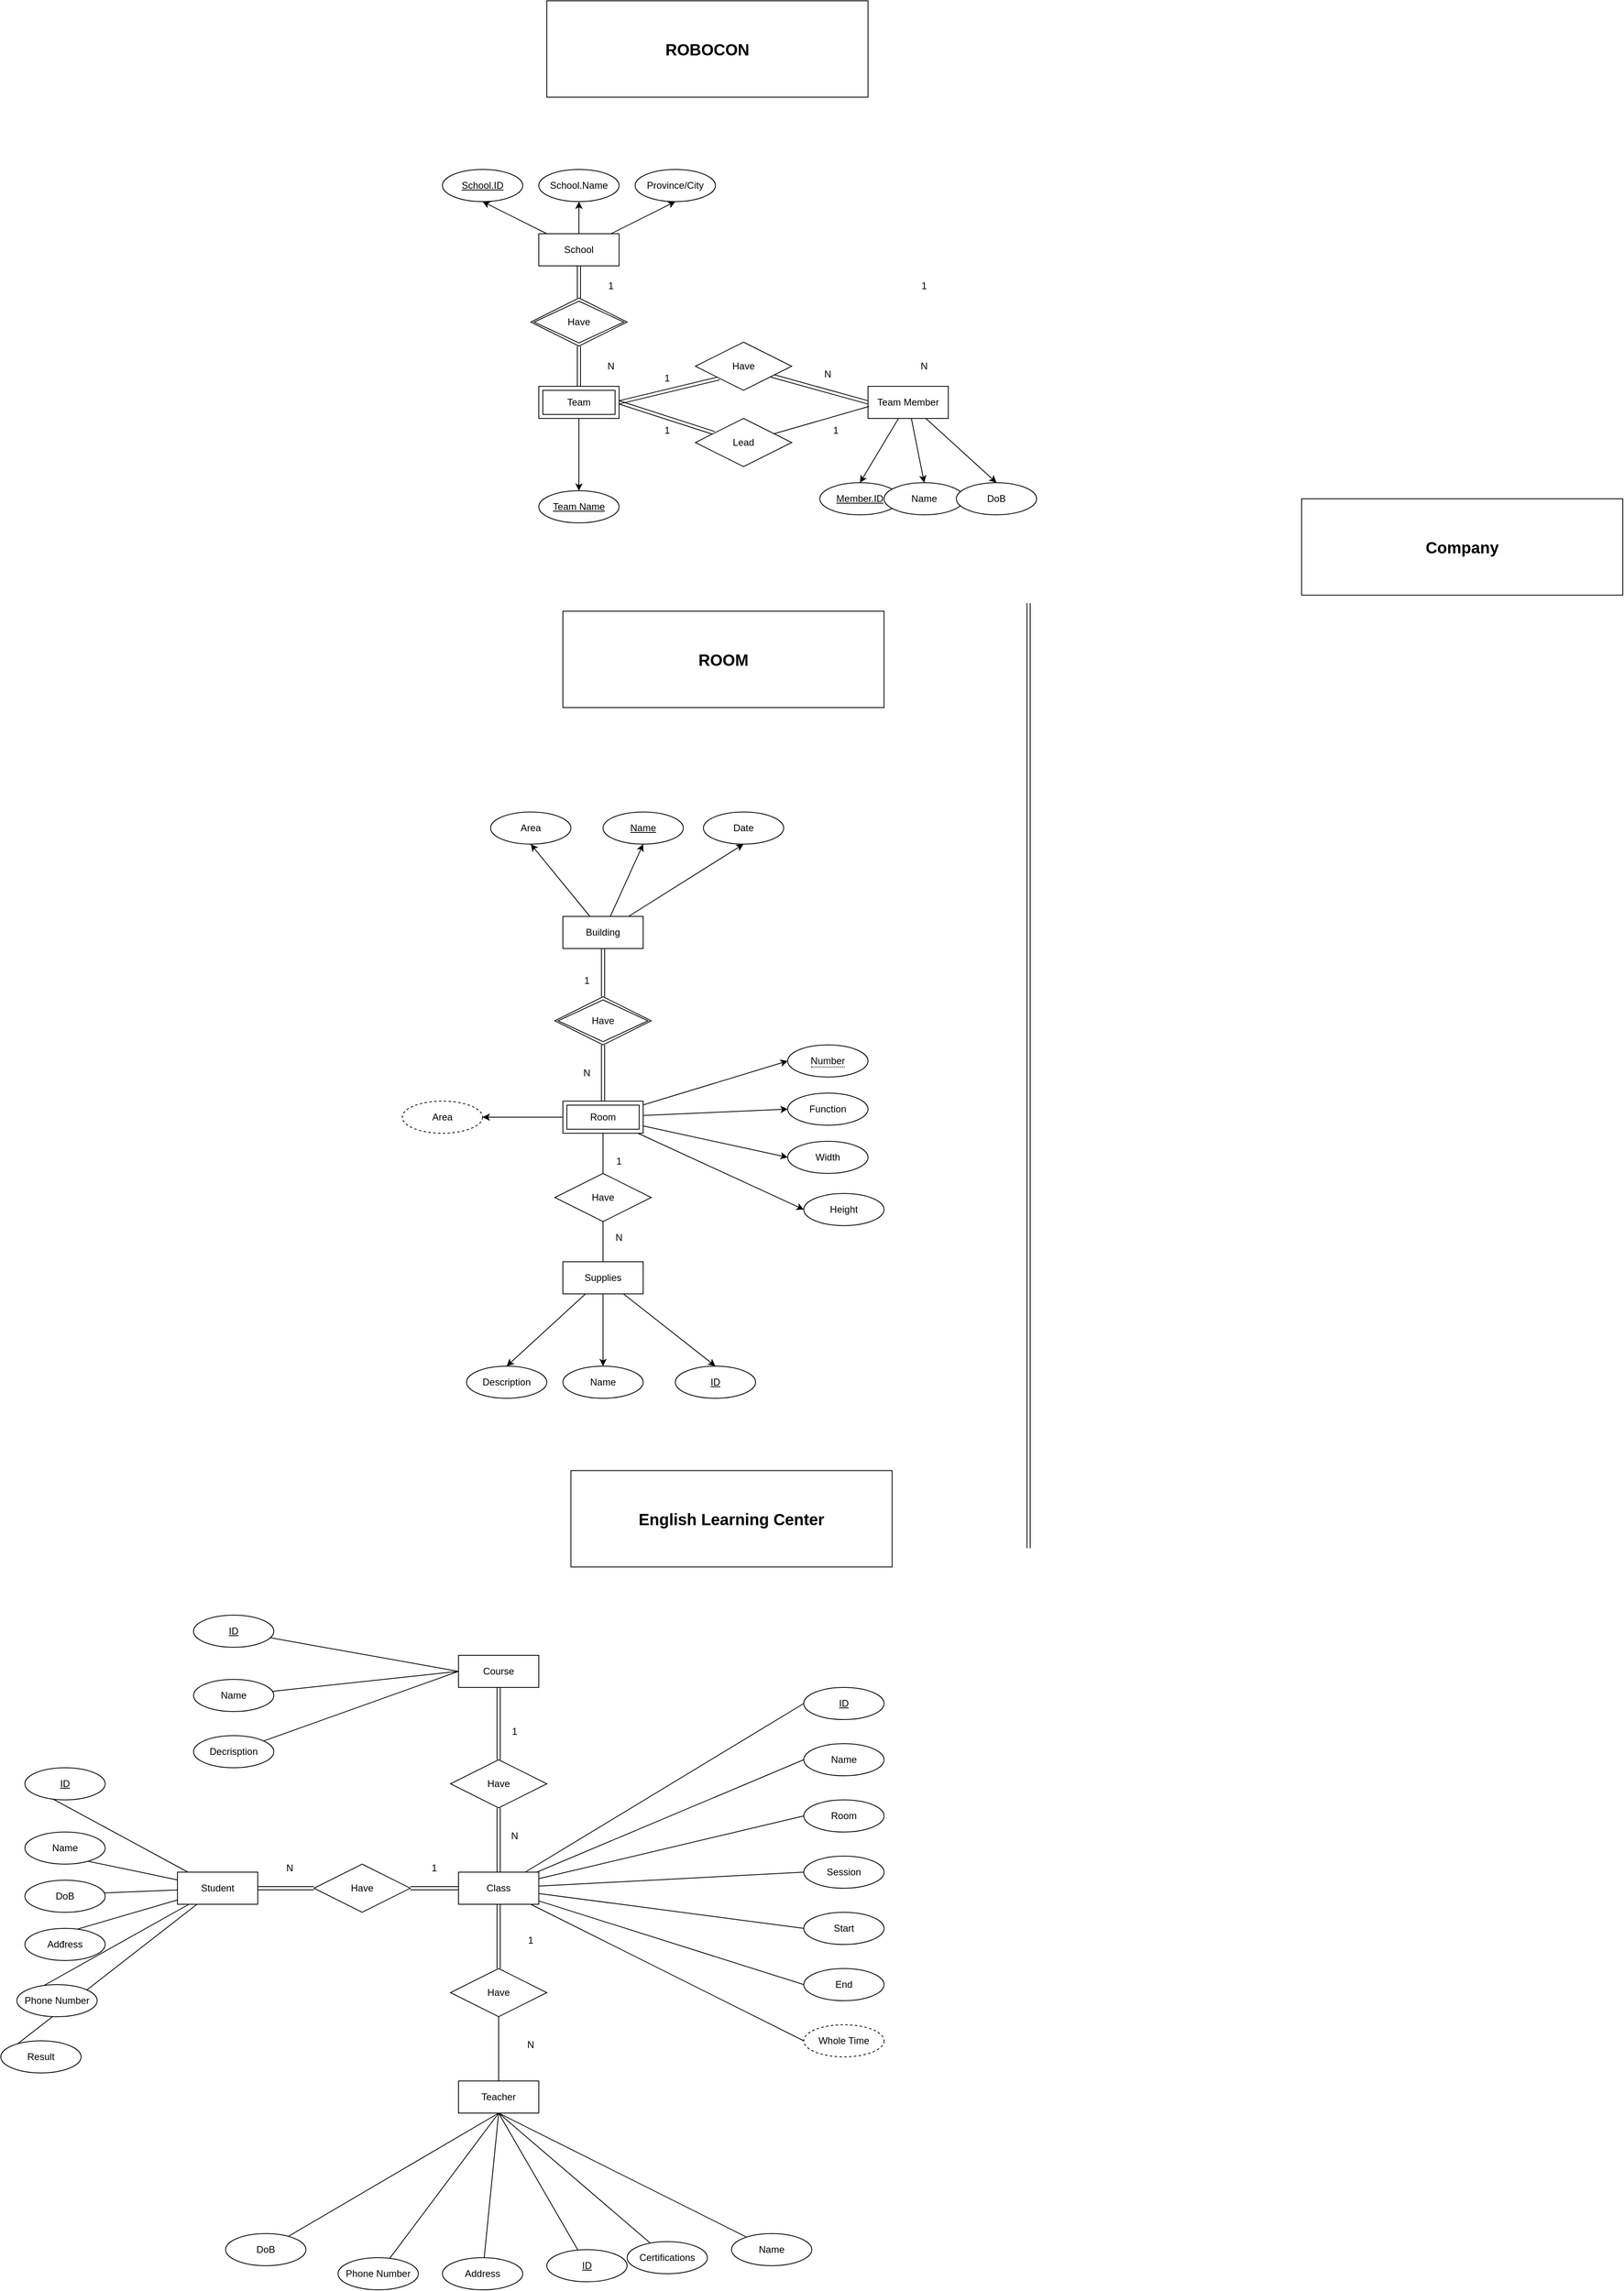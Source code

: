 <mxfile version="20.3.7" type="github">
  <diagram id="R2lEEEUBdFMjLlhIrx00" name="Page-1">
    <mxGraphModel dx="1727" dy="995" grid="1" gridSize="10" guides="1" tooltips="1" connect="1" arrows="1" fold="1" page="1" pageScale="1" pageWidth="850" pageHeight="1100" math="0" shadow="0" extFonts="Permanent Marker^https://fonts.googleapis.com/css?family=Permanent+Marker">
      <root>
        <mxCell id="0" />
        <mxCell id="1" parent="0" />
        <mxCell id="Wuv9j8n0uz5xH8MKSZqj-2" value="&lt;font style=&quot;font-size: 20px;&quot;&gt;&lt;b&gt;ROBOCON&lt;/b&gt;&lt;/font&gt;" style="rounded=0;whiteSpace=wrap;html=1;" parent="1" vertex="1">
          <mxGeometry x="240" y="40" width="400" height="120" as="geometry" />
        </mxCell>
        <mxCell id="Wuv9j8n0uz5xH8MKSZqj-11" style="rounded=0;orthogonalLoop=1;jettySize=auto;html=1;entryX=0.5;entryY=1;entryDx=0;entryDy=0;" parent="1" source="Wuv9j8n0uz5xH8MKSZqj-3" target="Wuv9j8n0uz5xH8MKSZqj-8" edge="1">
          <mxGeometry relative="1" as="geometry" />
        </mxCell>
        <mxCell id="Wuv9j8n0uz5xH8MKSZqj-12" style="rounded=0;orthogonalLoop=1;jettySize=auto;html=1;entryX=0.5;entryY=1;entryDx=0;entryDy=0;" parent="1" source="Wuv9j8n0uz5xH8MKSZqj-3" target="Wuv9j8n0uz5xH8MKSZqj-9" edge="1">
          <mxGeometry relative="1" as="geometry" />
        </mxCell>
        <mxCell id="Wuv9j8n0uz5xH8MKSZqj-13" style="rounded=0;orthogonalLoop=1;jettySize=auto;html=1;entryX=0.5;entryY=1;entryDx=0;entryDy=0;" parent="1" source="Wuv9j8n0uz5xH8MKSZqj-3" target="Wuv9j8n0uz5xH8MKSZqj-10" edge="1">
          <mxGeometry relative="1" as="geometry" />
        </mxCell>
        <mxCell id="Wuv9j8n0uz5xH8MKSZqj-3" value="School" style="whiteSpace=wrap;html=1;align=center;" parent="1" vertex="1">
          <mxGeometry x="230" y="330" width="100" height="40" as="geometry" />
        </mxCell>
        <mxCell id="Wuv9j8n0uz5xH8MKSZqj-20" style="rounded=0;orthogonalLoop=1;jettySize=auto;html=1;entryX=0.5;entryY=0;entryDx=0;entryDy=0;" parent="1" target="Wuv9j8n0uz5xH8MKSZqj-15" edge="1">
          <mxGeometry relative="1" as="geometry">
            <mxPoint x="280" y="560" as="sourcePoint" />
          </mxGeometry>
        </mxCell>
        <mxCell id="Wuv9j8n0uz5xH8MKSZqj-21" style="rounded=0;orthogonalLoop=1;jettySize=auto;html=1;entryX=0.5;entryY=0;entryDx=0;entryDy=0;" parent="1" source="Wuv9j8n0uz5xH8MKSZqj-5" target="Wuv9j8n0uz5xH8MKSZqj-16" edge="1">
          <mxGeometry relative="1" as="geometry" />
        </mxCell>
        <mxCell id="Wuv9j8n0uz5xH8MKSZqj-22" style="rounded=0;orthogonalLoop=1;jettySize=auto;html=1;entryX=0.5;entryY=0;entryDx=0;entryDy=0;" parent="1" source="Wuv9j8n0uz5xH8MKSZqj-5" target="Wuv9j8n0uz5xH8MKSZqj-17" edge="1">
          <mxGeometry relative="1" as="geometry" />
        </mxCell>
        <mxCell id="Wuv9j8n0uz5xH8MKSZqj-23" style="rounded=0;orthogonalLoop=1;jettySize=auto;html=1;entryX=0.5;entryY=0;entryDx=0;entryDy=0;" parent="1" source="Wuv9j8n0uz5xH8MKSZqj-5" target="Wuv9j8n0uz5xH8MKSZqj-18" edge="1">
          <mxGeometry relative="1" as="geometry" />
        </mxCell>
        <mxCell id="Wuv9j8n0uz5xH8MKSZqj-5" value="Team Member" style="whiteSpace=wrap;html=1;align=center;" parent="1" vertex="1">
          <mxGeometry x="640" y="520" width="100" height="40" as="geometry" />
        </mxCell>
        <mxCell id="Wuv9j8n0uz5xH8MKSZqj-8" value="&lt;u&gt;School.ID&lt;/u&gt;" style="ellipse;whiteSpace=wrap;html=1;align=center;" parent="1" vertex="1">
          <mxGeometry x="110" y="250" width="100" height="40" as="geometry" />
        </mxCell>
        <mxCell id="Wuv9j8n0uz5xH8MKSZqj-9" value="School.Name" style="ellipse;whiteSpace=wrap;html=1;align=center;" parent="1" vertex="1">
          <mxGeometry x="230" y="250" width="100" height="40" as="geometry" />
        </mxCell>
        <mxCell id="Wuv9j8n0uz5xH8MKSZqj-10" value="Province/City" style="ellipse;whiteSpace=wrap;html=1;align=center;" parent="1" vertex="1">
          <mxGeometry x="350" y="250" width="100" height="40" as="geometry" />
        </mxCell>
        <mxCell id="Wuv9j8n0uz5xH8MKSZqj-15" value="Team Name" style="ellipse;whiteSpace=wrap;html=1;align=center;fontStyle=4;" parent="1" vertex="1">
          <mxGeometry x="230" y="650" width="100" height="40" as="geometry" />
        </mxCell>
        <mxCell id="Wuv9j8n0uz5xH8MKSZqj-16" value="Member.ID" style="ellipse;whiteSpace=wrap;html=1;align=center;fontStyle=4;" parent="1" vertex="1">
          <mxGeometry x="580" y="640" width="100" height="40" as="geometry" />
        </mxCell>
        <mxCell id="Wuv9j8n0uz5xH8MKSZqj-17" value="Name" style="ellipse;whiteSpace=wrap;html=1;align=center;" parent="1" vertex="1">
          <mxGeometry x="660" y="640" width="100" height="40" as="geometry" />
        </mxCell>
        <mxCell id="Wuv9j8n0uz5xH8MKSZqj-18" value="DoB" style="ellipse;whiteSpace=wrap;html=1;align=center;" parent="1" vertex="1">
          <mxGeometry x="750" y="640" width="100" height="40" as="geometry" />
        </mxCell>
        <mxCell id="Wuv9j8n0uz5xH8MKSZqj-26" style="rounded=0;orthogonalLoop=1;jettySize=auto;html=1;entryX=0.5;entryY=1;entryDx=0;entryDy=0;shape=link;" parent="1" target="Wuv9j8n0uz5xH8MKSZqj-3" edge="1">
          <mxGeometry relative="1" as="geometry">
            <mxPoint x="280" y="410" as="sourcePoint" />
          </mxGeometry>
        </mxCell>
        <mxCell id="Wuv9j8n0uz5xH8MKSZqj-27" style="rounded=0;orthogonalLoop=1;jettySize=auto;html=1;entryX=0.5;entryY=0;entryDx=0;entryDy=0;shape=link;" parent="1" edge="1">
          <mxGeometry relative="1" as="geometry">
            <mxPoint x="280" y="470" as="sourcePoint" />
            <mxPoint x="280" y="520" as="targetPoint" />
          </mxGeometry>
        </mxCell>
        <mxCell id="Wuv9j8n0uz5xH8MKSZqj-30" value="1" style="text;html=1;strokeColor=none;fillColor=none;align=center;verticalAlign=middle;whiteSpace=wrap;rounded=0;" parent="1" vertex="1">
          <mxGeometry x="290" y="380" width="60" height="30" as="geometry" />
        </mxCell>
        <mxCell id="Wuv9j8n0uz5xH8MKSZqj-31" value="N" style="text;html=1;strokeColor=none;fillColor=none;align=center;verticalAlign=middle;whiteSpace=wrap;rounded=0;" parent="1" vertex="1">
          <mxGeometry x="290" y="480" width="60" height="30" as="geometry" />
        </mxCell>
        <mxCell id="Wuv9j8n0uz5xH8MKSZqj-33" style="rounded=0;orthogonalLoop=1;jettySize=auto;html=1;entryX=1;entryY=0.5;entryDx=0;entryDy=0;shape=link;exitX=0;exitY=1;exitDx=0;exitDy=0;" parent="1" source="Wuv9j8n0uz5xH8MKSZqj-32" edge="1">
          <mxGeometry relative="1" as="geometry">
            <mxPoint x="330" y="540" as="targetPoint" />
          </mxGeometry>
        </mxCell>
        <mxCell id="Wuv9j8n0uz5xH8MKSZqj-34" style="rounded=0;orthogonalLoop=1;jettySize=auto;html=1;entryX=0;entryY=0.5;entryDx=0;entryDy=0;endArrow=none;endFill=0;shape=link;exitX=0.778;exitY=0.689;exitDx=0;exitDy=0;exitPerimeter=0;" parent="1" source="Wuv9j8n0uz5xH8MKSZqj-32" target="Wuv9j8n0uz5xH8MKSZqj-5" edge="1">
          <mxGeometry relative="1" as="geometry" />
        </mxCell>
        <mxCell id="Wuv9j8n0uz5xH8MKSZqj-32" value="Have" style="shape=rhombus;perimeter=rhombusPerimeter;whiteSpace=wrap;html=1;align=center;" parent="1" vertex="1">
          <mxGeometry x="425" y="465" width="120" height="60" as="geometry" />
        </mxCell>
        <mxCell id="Wuv9j8n0uz5xH8MKSZqj-35" value="1" style="text;html=1;strokeColor=none;fillColor=none;align=center;verticalAlign=middle;whiteSpace=wrap;rounded=0;" parent="1" vertex="1">
          <mxGeometry x="360" y="495" width="60" height="30" as="geometry" />
        </mxCell>
        <mxCell id="Wuv9j8n0uz5xH8MKSZqj-36" value="N" style="text;html=1;strokeColor=none;fillColor=none;align=center;verticalAlign=middle;whiteSpace=wrap;rounded=0;" parent="1" vertex="1">
          <mxGeometry x="560" y="490" width="60" height="30" as="geometry" />
        </mxCell>
        <mxCell id="Wuv9j8n0uz5xH8MKSZqj-40" style="rounded=0;orthogonalLoop=1;jettySize=auto;html=1;endArrow=none;endFill=0;shape=link;entryX=1;entryY=0.5;entryDx=0;entryDy=0;" parent="1" source="Wuv9j8n0uz5xH8MKSZqj-37" target="Wuv9j8n0uz5xH8MKSZqj-52" edge="1">
          <mxGeometry relative="1" as="geometry">
            <mxPoint x="400" y="550" as="targetPoint" />
          </mxGeometry>
        </mxCell>
        <mxCell id="Wuv9j8n0uz5xH8MKSZqj-41" style="rounded=0;orthogonalLoop=1;jettySize=auto;html=1;entryX=0.013;entryY=0.625;entryDx=0;entryDy=0;endArrow=none;endFill=0;entryPerimeter=0;" parent="1" source="Wuv9j8n0uz5xH8MKSZqj-37" target="Wuv9j8n0uz5xH8MKSZqj-5" edge="1">
          <mxGeometry relative="1" as="geometry" />
        </mxCell>
        <mxCell id="Wuv9j8n0uz5xH8MKSZqj-37" value="Lead" style="shape=rhombus;perimeter=rhombusPerimeter;whiteSpace=wrap;html=1;align=center;" parent="1" vertex="1">
          <mxGeometry x="425" y="560" width="120" height="60" as="geometry" />
        </mxCell>
        <mxCell id="Wuv9j8n0uz5xH8MKSZqj-44" value="1" style="text;html=1;strokeColor=none;fillColor=none;align=center;verticalAlign=middle;whiteSpace=wrap;rounded=0;" parent="1" vertex="1">
          <mxGeometry x="680" y="380" width="60" height="30" as="geometry" />
        </mxCell>
        <mxCell id="Wuv9j8n0uz5xH8MKSZqj-45" value="N" style="text;html=1;strokeColor=none;fillColor=none;align=center;verticalAlign=middle;whiteSpace=wrap;rounded=0;" parent="1" vertex="1">
          <mxGeometry x="680" y="480" width="60" height="30" as="geometry" />
        </mxCell>
        <mxCell id="Wuv9j8n0uz5xH8MKSZqj-46" value="&lt;font style=&quot;font-size: 20px;&quot;&gt;&lt;b&gt;ROOM&lt;/b&gt;&lt;/font&gt;" style="rounded=0;whiteSpace=wrap;html=1;" parent="1" vertex="1">
          <mxGeometry x="260" y="800" width="400" height="120" as="geometry" />
        </mxCell>
        <mxCell id="Wuv9j8n0uz5xH8MKSZqj-74" style="rounded=0;orthogonalLoop=1;jettySize=auto;html=1;entryX=0.5;entryY=0;entryDx=0;entryDy=0;" parent="1" source="Wuv9j8n0uz5xH8MKSZqj-51" target="Wuv9j8n0uz5xH8MKSZqj-71" edge="1">
          <mxGeometry relative="1" as="geometry" />
        </mxCell>
        <mxCell id="Wuv9j8n0uz5xH8MKSZqj-75" style="rounded=0;orthogonalLoop=1;jettySize=auto;html=1;entryX=0.5;entryY=0;entryDx=0;entryDy=0;" parent="1" source="Wuv9j8n0uz5xH8MKSZqj-51" target="Wuv9j8n0uz5xH8MKSZqj-72" edge="1">
          <mxGeometry relative="1" as="geometry" />
        </mxCell>
        <mxCell id="Wuv9j8n0uz5xH8MKSZqj-76" style="rounded=0;orthogonalLoop=1;jettySize=auto;html=1;entryX=0.5;entryY=0;entryDx=0;entryDy=0;" parent="1" source="Wuv9j8n0uz5xH8MKSZqj-51" target="Wuv9j8n0uz5xH8MKSZqj-73" edge="1">
          <mxGeometry relative="1" as="geometry" />
        </mxCell>
        <mxCell id="Wuv9j8n0uz5xH8MKSZqj-51" value="Supplies" style="whiteSpace=wrap;html=1;align=center;" parent="1" vertex="1">
          <mxGeometry x="260" y="1610" width="100" height="40" as="geometry" />
        </mxCell>
        <mxCell id="Wuv9j8n0uz5xH8MKSZqj-52" value="Team" style="shape=ext;margin=3;double=1;whiteSpace=wrap;html=1;align=center;" parent="1" vertex="1">
          <mxGeometry x="230" y="520" width="100" height="40" as="geometry" />
        </mxCell>
        <mxCell id="Wuv9j8n0uz5xH8MKSZqj-53" value="1" style="text;html=1;strokeColor=none;fillColor=none;align=center;verticalAlign=middle;whiteSpace=wrap;rounded=0;" parent="1" vertex="1">
          <mxGeometry x="360" y="560" width="60" height="30" as="geometry" />
        </mxCell>
        <mxCell id="Wuv9j8n0uz5xH8MKSZqj-54" value="1" style="text;html=1;strokeColor=none;fillColor=none;align=center;verticalAlign=middle;whiteSpace=wrap;rounded=0;" parent="1" vertex="1">
          <mxGeometry x="570" y="560" width="60" height="30" as="geometry" />
        </mxCell>
        <mxCell id="Wuv9j8n0uz5xH8MKSZqj-55" value="Have" style="shape=rhombus;double=1;perimeter=rhombusPerimeter;whiteSpace=wrap;html=1;align=center;" parent="1" vertex="1">
          <mxGeometry x="220" y="410" width="120" height="60" as="geometry" />
        </mxCell>
        <mxCell id="Wuv9j8n0uz5xH8MKSZqj-60" style="rounded=0;orthogonalLoop=1;jettySize=auto;html=1;entryX=0.5;entryY=1;entryDx=0;entryDy=0;" parent="1" source="Wuv9j8n0uz5xH8MKSZqj-57" target="Wuv9j8n0uz5xH8MKSZqj-62" edge="1">
          <mxGeometry relative="1" as="geometry">
            <mxPoint x="440" y="1260" as="targetPoint" />
          </mxGeometry>
        </mxCell>
        <mxCell id="Wuv9j8n0uz5xH8MKSZqj-80" style="rounded=0;orthogonalLoop=1;jettySize=auto;html=1;entryX=0.5;entryY=1;entryDx=0;entryDy=0;" parent="1" source="Wuv9j8n0uz5xH8MKSZqj-57" target="Wuv9j8n0uz5xH8MKSZqj-79" edge="1">
          <mxGeometry relative="1" as="geometry" />
        </mxCell>
        <mxCell id="Wuv9j8n0uz5xH8MKSZqj-81" style="rounded=0;orthogonalLoop=1;jettySize=auto;html=1;entryX=0.5;entryY=1;entryDx=0;entryDy=0;" parent="1" source="Wuv9j8n0uz5xH8MKSZqj-57" target="Wuv9j8n0uz5xH8MKSZqj-78" edge="1">
          <mxGeometry relative="1" as="geometry" />
        </mxCell>
        <mxCell id="Wuv9j8n0uz5xH8MKSZqj-84" style="rounded=0;orthogonalLoop=1;jettySize=auto;html=1;shape=link;" parent="1" source="Wuv9j8n0uz5xH8MKSZqj-57" target="Wuv9j8n0uz5xH8MKSZqj-83" edge="1">
          <mxGeometry relative="1" as="geometry" />
        </mxCell>
        <mxCell id="Wuv9j8n0uz5xH8MKSZqj-57" value="Building" style="whiteSpace=wrap;html=1;align=center;" parent="1" vertex="1">
          <mxGeometry x="260" y="1180" width="100" height="40" as="geometry" />
        </mxCell>
        <mxCell id="Wuv9j8n0uz5xH8MKSZqj-67" style="rounded=0;orthogonalLoop=1;jettySize=auto;html=1;entryX=0;entryY=0.5;entryDx=0;entryDy=0;" parent="1" source="Wuv9j8n0uz5xH8MKSZqj-59" target="Wuv9j8n0uz5xH8MKSZqj-88" edge="1">
          <mxGeometry relative="1" as="geometry">
            <mxPoint x="530" y="1330" as="targetPoint" />
          </mxGeometry>
        </mxCell>
        <mxCell id="Wuv9j8n0uz5xH8MKSZqj-68" style="rounded=0;orthogonalLoop=1;jettySize=auto;html=1;entryX=0;entryY=0.5;entryDx=0;entryDy=0;" parent="1" source="Wuv9j8n0uz5xH8MKSZqj-59" target="Wuv9j8n0uz5xH8MKSZqj-64" edge="1">
          <mxGeometry relative="1" as="geometry" />
        </mxCell>
        <mxCell id="Wuv9j8n0uz5xH8MKSZqj-69" style="rounded=0;orthogonalLoop=1;jettySize=auto;html=1;entryX=0;entryY=0.5;entryDx=0;entryDy=0;" parent="1" source="Wuv9j8n0uz5xH8MKSZqj-59" target="Wuv9j8n0uz5xH8MKSZqj-65" edge="1">
          <mxGeometry relative="1" as="geometry" />
        </mxCell>
        <mxCell id="Wuv9j8n0uz5xH8MKSZqj-70" style="rounded=0;orthogonalLoop=1;jettySize=auto;html=1;entryX=0;entryY=0.5;entryDx=0;entryDy=0;" parent="1" source="Wuv9j8n0uz5xH8MKSZqj-59" target="Wuv9j8n0uz5xH8MKSZqj-66" edge="1">
          <mxGeometry relative="1" as="geometry" />
        </mxCell>
        <mxCell id="Wuv9j8n0uz5xH8MKSZqj-85" style="rounded=0;orthogonalLoop=1;jettySize=auto;html=1;entryX=0.5;entryY=1;entryDx=0;entryDy=0;shape=link;" parent="1" source="Wuv9j8n0uz5xH8MKSZqj-59" target="Wuv9j8n0uz5xH8MKSZqj-83" edge="1">
          <mxGeometry relative="1" as="geometry" />
        </mxCell>
        <mxCell id="Wuv9j8n0uz5xH8MKSZqj-90" style="rounded=0;orthogonalLoop=1;jettySize=auto;html=1;entryX=0.5;entryY=0;entryDx=0;entryDy=0;endArrow=none;endFill=0;" parent="1" source="Wuv9j8n0uz5xH8MKSZqj-59" target="Wuv9j8n0uz5xH8MKSZqj-89" edge="1">
          <mxGeometry relative="1" as="geometry" />
        </mxCell>
        <mxCell id="Wuv9j8n0uz5xH8MKSZqj-94" style="edgeStyle=orthogonalEdgeStyle;rounded=0;orthogonalLoop=1;jettySize=auto;html=1;" parent="1" source="Wuv9j8n0uz5xH8MKSZqj-59" edge="1">
          <mxGeometry relative="1" as="geometry">
            <mxPoint x="160" y="1430" as="targetPoint" />
          </mxGeometry>
        </mxCell>
        <mxCell id="Wuv9j8n0uz5xH8MKSZqj-59" value="Room" style="shape=ext;margin=3;double=1;whiteSpace=wrap;html=1;align=center;" parent="1" vertex="1">
          <mxGeometry x="260" y="1410" width="100" height="40" as="geometry" />
        </mxCell>
        <mxCell id="Wuv9j8n0uz5xH8MKSZqj-62" value="Name" style="ellipse;whiteSpace=wrap;html=1;align=center;fontStyle=4;" parent="1" vertex="1">
          <mxGeometry x="310" y="1050" width="100" height="40" as="geometry" />
        </mxCell>
        <mxCell id="Wuv9j8n0uz5xH8MKSZqj-64" value="Function" style="ellipse;whiteSpace=wrap;html=1;align=center;" parent="1" vertex="1">
          <mxGeometry x="540" y="1400" width="100" height="40" as="geometry" />
        </mxCell>
        <mxCell id="Wuv9j8n0uz5xH8MKSZqj-65" value="Width" style="ellipse;whiteSpace=wrap;html=1;align=center;" parent="1" vertex="1">
          <mxGeometry x="540" y="1460" width="100" height="40" as="geometry" />
        </mxCell>
        <mxCell id="Wuv9j8n0uz5xH8MKSZqj-66" value="Height" style="ellipse;whiteSpace=wrap;html=1;align=center;" parent="1" vertex="1">
          <mxGeometry x="560" y="1525" width="100" height="40" as="geometry" />
        </mxCell>
        <mxCell id="Wuv9j8n0uz5xH8MKSZqj-71" value="&lt;u&gt;ID&lt;/u&gt;" style="ellipse;whiteSpace=wrap;html=1;align=center;" parent="1" vertex="1">
          <mxGeometry x="400" y="1740" width="100" height="40" as="geometry" />
        </mxCell>
        <mxCell id="Wuv9j8n0uz5xH8MKSZqj-72" value="Name" style="ellipse;whiteSpace=wrap;html=1;align=center;" parent="1" vertex="1">
          <mxGeometry x="260" y="1740" width="100" height="40" as="geometry" />
        </mxCell>
        <mxCell id="Wuv9j8n0uz5xH8MKSZqj-73" value="Description" style="ellipse;whiteSpace=wrap;html=1;align=center;" parent="1" vertex="1">
          <mxGeometry x="140" y="1740" width="100" height="40" as="geometry" />
        </mxCell>
        <mxCell id="Wuv9j8n0uz5xH8MKSZqj-78" value="Date" style="ellipse;whiteSpace=wrap;html=1;align=center;" parent="1" vertex="1">
          <mxGeometry x="435" y="1050" width="100" height="40" as="geometry" />
        </mxCell>
        <mxCell id="Wuv9j8n0uz5xH8MKSZqj-79" value="Area" style="ellipse;whiteSpace=wrap;html=1;align=center;" parent="1" vertex="1">
          <mxGeometry x="170" y="1050" width="100" height="40" as="geometry" />
        </mxCell>
        <mxCell id="Wuv9j8n0uz5xH8MKSZqj-83" value="Have" style="shape=rhombus;double=1;perimeter=rhombusPerimeter;whiteSpace=wrap;html=1;align=center;" parent="1" vertex="1">
          <mxGeometry x="250" y="1280" width="120" height="60" as="geometry" />
        </mxCell>
        <mxCell id="Wuv9j8n0uz5xH8MKSZqj-86" value="1" style="text;html=1;strokeColor=none;fillColor=none;align=center;verticalAlign=middle;whiteSpace=wrap;rounded=0;" parent="1" vertex="1">
          <mxGeometry x="260" y="1245" width="60" height="30" as="geometry" />
        </mxCell>
        <mxCell id="Wuv9j8n0uz5xH8MKSZqj-87" value="N" style="text;html=1;strokeColor=none;fillColor=none;align=center;verticalAlign=middle;whiteSpace=wrap;rounded=0;" parent="1" vertex="1">
          <mxGeometry x="260" y="1360" width="60" height="30" as="geometry" />
        </mxCell>
        <mxCell id="Wuv9j8n0uz5xH8MKSZqj-88" value="&lt;span style=&quot;border-bottom: 1px dotted&quot;&gt;Number&lt;/span&gt;" style="ellipse;whiteSpace=wrap;html=1;align=center;" parent="1" vertex="1">
          <mxGeometry x="540" y="1340" width="100" height="40" as="geometry" />
        </mxCell>
        <mxCell id="Wuv9j8n0uz5xH8MKSZqj-91" style="rounded=0;orthogonalLoop=1;jettySize=auto;html=1;entryX=0.5;entryY=0;entryDx=0;entryDy=0;endArrow=none;endFill=0;" parent="1" source="Wuv9j8n0uz5xH8MKSZqj-89" target="Wuv9j8n0uz5xH8MKSZqj-51" edge="1">
          <mxGeometry relative="1" as="geometry" />
        </mxCell>
        <mxCell id="Wuv9j8n0uz5xH8MKSZqj-89" value="Have" style="shape=rhombus;perimeter=rhombusPerimeter;whiteSpace=wrap;html=1;align=center;" parent="1" vertex="1">
          <mxGeometry x="250" y="1500" width="120" height="60" as="geometry" />
        </mxCell>
        <mxCell id="Wuv9j8n0uz5xH8MKSZqj-92" value="1" style="text;html=1;strokeColor=none;fillColor=none;align=center;verticalAlign=middle;whiteSpace=wrap;rounded=0;" parent="1" vertex="1">
          <mxGeometry x="300" y="1470" width="60" height="30" as="geometry" />
        </mxCell>
        <mxCell id="Wuv9j8n0uz5xH8MKSZqj-93" value="N" style="text;html=1;strokeColor=none;fillColor=none;align=center;verticalAlign=middle;whiteSpace=wrap;rounded=0;" parent="1" vertex="1">
          <mxGeometry x="300" y="1565" width="60" height="30" as="geometry" />
        </mxCell>
        <mxCell id="Wuv9j8n0uz5xH8MKSZqj-95" value="Area" style="ellipse;whiteSpace=wrap;html=1;align=center;dashed=1;" parent="1" vertex="1">
          <mxGeometry x="60" y="1410" width="100" height="40" as="geometry" />
        </mxCell>
        <mxCell id="Wuv9j8n0uz5xH8MKSZqj-96" value="&lt;font style=&quot;font-size: 20px;&quot;&gt;&lt;b&gt;English Learning Center&lt;/b&gt;&lt;/font&gt;" style="rounded=0;whiteSpace=wrap;html=1;" parent="1" vertex="1">
          <mxGeometry x="270" y="1870" width="400" height="120" as="geometry" />
        </mxCell>
        <mxCell id="Wuv9j8n0uz5xH8MKSZqj-106" style="rounded=0;orthogonalLoop=1;jettySize=auto;html=1;entryX=0;entryY=0.5;entryDx=0;entryDy=0;endArrow=none;endFill=0;" parent="1" source="Wuv9j8n0uz5xH8MKSZqj-99" target="Wuv9j8n0uz5xH8MKSZqj-101" edge="1">
          <mxGeometry relative="1" as="geometry" />
        </mxCell>
        <mxCell id="Wuv9j8n0uz5xH8MKSZqj-99" value="Name" style="ellipse;whiteSpace=wrap;html=1;align=center;" parent="1" vertex="1">
          <mxGeometry x="-200" y="2130" width="100" height="40" as="geometry" />
        </mxCell>
        <mxCell id="Wuv9j8n0uz5xH8MKSZqj-107" style="rounded=0;orthogonalLoop=1;jettySize=auto;html=1;entryX=0;entryY=0.5;entryDx=0;entryDy=0;endArrow=none;endFill=0;" parent="1" source="Wuv9j8n0uz5xH8MKSZqj-100" target="Wuv9j8n0uz5xH8MKSZqj-101" edge="1">
          <mxGeometry relative="1" as="geometry" />
        </mxCell>
        <mxCell id="Wuv9j8n0uz5xH8MKSZqj-100" value="Decrisption" style="ellipse;whiteSpace=wrap;html=1;align=center;" parent="1" vertex="1">
          <mxGeometry x="-200" y="2200" width="100" height="40" as="geometry" />
        </mxCell>
        <mxCell id="Wuv9j8n0uz5xH8MKSZqj-101" value="Course" style="whiteSpace=wrap;html=1;align=center;" parent="1" vertex="1">
          <mxGeometry x="130" y="2100" width="100" height="40" as="geometry" />
        </mxCell>
        <mxCell id="Wuv9j8n0uz5xH8MKSZqj-105" style="rounded=0;orthogonalLoop=1;jettySize=auto;html=1;entryX=0;entryY=0.5;entryDx=0;entryDy=0;endArrow=none;endFill=0;" parent="1" source="Wuv9j8n0uz5xH8MKSZqj-103" target="Wuv9j8n0uz5xH8MKSZqj-101" edge="1">
          <mxGeometry relative="1" as="geometry" />
        </mxCell>
        <mxCell id="Wuv9j8n0uz5xH8MKSZqj-103" value="ID" style="ellipse;whiteSpace=wrap;html=1;align=center;fontStyle=4;" parent="1" vertex="1">
          <mxGeometry x="-200" y="2050" width="100" height="40" as="geometry" />
        </mxCell>
        <mxCell id="Wuv9j8n0uz5xH8MKSZqj-112" value="Name" style="ellipse;whiteSpace=wrap;html=1;align=center;" parent="1" vertex="1">
          <mxGeometry x="560" y="2210" width="100" height="40" as="geometry" />
        </mxCell>
        <mxCell id="Wuv9j8n0uz5xH8MKSZqj-113" value="ID" style="ellipse;whiteSpace=wrap;html=1;align=center;fontStyle=4;" parent="1" vertex="1">
          <mxGeometry x="560" y="2140" width="100" height="40" as="geometry" />
        </mxCell>
        <mxCell id="Wuv9j8n0uz5xH8MKSZqj-114" value="Room" style="ellipse;whiteSpace=wrap;html=1;align=center;" parent="1" vertex="1">
          <mxGeometry x="560" y="2280" width="100" height="40" as="geometry" />
        </mxCell>
        <mxCell id="Wuv9j8n0uz5xH8MKSZqj-115" value="Session" style="ellipse;whiteSpace=wrap;html=1;align=center;" parent="1" vertex="1">
          <mxGeometry x="560" y="2350" width="100" height="40" as="geometry" />
        </mxCell>
        <mxCell id="Wuv9j8n0uz5xH8MKSZqj-116" value="Start" style="ellipse;whiteSpace=wrap;html=1;align=center;" parent="1" vertex="1">
          <mxGeometry x="560" y="2420" width="100" height="40" as="geometry" />
        </mxCell>
        <mxCell id="Wuv9j8n0uz5xH8MKSZqj-117" value="End" style="ellipse;whiteSpace=wrap;html=1;align=center;" parent="1" vertex="1">
          <mxGeometry x="560" y="2490" width="100" height="40" as="geometry" />
        </mxCell>
        <mxCell id="Wuv9j8n0uz5xH8MKSZqj-118" value="Whole Time" style="ellipse;whiteSpace=wrap;html=1;align=center;dashed=1;" parent="1" vertex="1">
          <mxGeometry x="560" y="2560" width="100" height="40" as="geometry" />
        </mxCell>
        <mxCell id="Wuv9j8n0uz5xH8MKSZqj-135" style="rounded=0;orthogonalLoop=1;jettySize=auto;html=1;entryX=0;entryY=0.5;entryDx=0;entryDy=0;endArrow=none;endFill=0;" parent="1" source="Wuv9j8n0uz5xH8MKSZqj-120" target="Wuv9j8n0uz5xH8MKSZqj-113" edge="1">
          <mxGeometry relative="1" as="geometry" />
        </mxCell>
        <mxCell id="Wuv9j8n0uz5xH8MKSZqj-136" style="rounded=0;orthogonalLoop=1;jettySize=auto;html=1;entryX=0;entryY=0.5;entryDx=0;entryDy=0;endArrow=none;endFill=0;" parent="1" source="Wuv9j8n0uz5xH8MKSZqj-120" target="Wuv9j8n0uz5xH8MKSZqj-112" edge="1">
          <mxGeometry relative="1" as="geometry" />
        </mxCell>
        <mxCell id="Wuv9j8n0uz5xH8MKSZqj-137" style="rounded=0;orthogonalLoop=1;jettySize=auto;html=1;entryX=0;entryY=0.5;entryDx=0;entryDy=0;endArrow=none;endFill=0;" parent="1" source="Wuv9j8n0uz5xH8MKSZqj-120" target="Wuv9j8n0uz5xH8MKSZqj-114" edge="1">
          <mxGeometry relative="1" as="geometry" />
        </mxCell>
        <mxCell id="Wuv9j8n0uz5xH8MKSZqj-138" style="rounded=0;orthogonalLoop=1;jettySize=auto;html=1;entryX=0;entryY=0.5;entryDx=0;entryDy=0;endArrow=none;endFill=0;" parent="1" source="Wuv9j8n0uz5xH8MKSZqj-120" target="Wuv9j8n0uz5xH8MKSZqj-115" edge="1">
          <mxGeometry relative="1" as="geometry" />
        </mxCell>
        <mxCell id="Wuv9j8n0uz5xH8MKSZqj-139" style="rounded=0;orthogonalLoop=1;jettySize=auto;html=1;entryX=0;entryY=0.5;entryDx=0;entryDy=0;endArrow=none;endFill=0;" parent="1" source="Wuv9j8n0uz5xH8MKSZqj-120" target="Wuv9j8n0uz5xH8MKSZqj-116" edge="1">
          <mxGeometry relative="1" as="geometry" />
        </mxCell>
        <mxCell id="Wuv9j8n0uz5xH8MKSZqj-140" style="rounded=0;orthogonalLoop=1;jettySize=auto;html=1;entryX=0;entryY=0.5;entryDx=0;entryDy=0;endArrow=none;endFill=0;" parent="1" source="Wuv9j8n0uz5xH8MKSZqj-120" target="Wuv9j8n0uz5xH8MKSZqj-117" edge="1">
          <mxGeometry relative="1" as="geometry" />
        </mxCell>
        <mxCell id="Wuv9j8n0uz5xH8MKSZqj-141" style="rounded=0;orthogonalLoop=1;jettySize=auto;html=1;entryX=0;entryY=0.5;entryDx=0;entryDy=0;endArrow=none;endFill=0;" parent="1" source="Wuv9j8n0uz5xH8MKSZqj-120" target="Wuv9j8n0uz5xH8MKSZqj-118" edge="1">
          <mxGeometry relative="1" as="geometry" />
        </mxCell>
        <mxCell id="50oOgXxluQxWrbX13Ne8-4" style="rounded=0;orthogonalLoop=1;jettySize=auto;html=1;entryX=0.5;entryY=1;entryDx=0;entryDy=0;endArrow=none;endFill=0;shape=link;" edge="1" parent="1" source="Wuv9j8n0uz5xH8MKSZqj-120" target="50oOgXxluQxWrbX13Ne8-2">
          <mxGeometry relative="1" as="geometry" />
        </mxCell>
        <mxCell id="Wuv9j8n0uz5xH8MKSZqj-120" value="Class" style="whiteSpace=wrap;html=1;align=center;" parent="1" vertex="1">
          <mxGeometry x="130" y="2370" width="100" height="40" as="geometry" />
        </mxCell>
        <mxCell id="50oOgXxluQxWrbX13Ne8-8" style="edgeStyle=none;rounded=0;orthogonalLoop=1;jettySize=auto;html=1;entryX=0.5;entryY=1;entryDx=0;entryDy=0;endArrow=none;endFill=0;" edge="1" parent="1" source="Wuv9j8n0uz5xH8MKSZqj-121" target="50oOgXxluQxWrbX13Ne8-7">
          <mxGeometry relative="1" as="geometry" />
        </mxCell>
        <mxCell id="Wuv9j8n0uz5xH8MKSZqj-121" value="Teacher" style="whiteSpace=wrap;html=1;align=center;" parent="1" vertex="1">
          <mxGeometry x="130" y="2630" width="100" height="40" as="geometry" />
        </mxCell>
        <mxCell id="Wuv9j8n0uz5xH8MKSZqj-149" style="rounded=0;orthogonalLoop=1;jettySize=auto;html=1;entryX=0.5;entryY=1;entryDx=0;entryDy=0;endArrow=none;endFill=0;" parent="1" source="Wuv9j8n0uz5xH8MKSZqj-122" target="Wuv9j8n0uz5xH8MKSZqj-121" edge="1">
          <mxGeometry relative="1" as="geometry" />
        </mxCell>
        <mxCell id="Wuv9j8n0uz5xH8MKSZqj-122" value="ID" style="ellipse;whiteSpace=wrap;html=1;align=center;fontStyle=4;" parent="1" vertex="1">
          <mxGeometry x="240" y="2840" width="100" height="40" as="geometry" />
        </mxCell>
        <mxCell id="Wuv9j8n0uz5xH8MKSZqj-150" style="rounded=0;orthogonalLoop=1;jettySize=auto;html=1;endArrow=none;endFill=0;entryX=0.5;entryY=1;entryDx=0;entryDy=0;" parent="1" source="Wuv9j8n0uz5xH8MKSZqj-123" edge="1" target="Wuv9j8n0uz5xH8MKSZqj-121">
          <mxGeometry relative="1" as="geometry">
            <mxPoint x="160" y="2680" as="targetPoint" />
          </mxGeometry>
        </mxCell>
        <mxCell id="Wuv9j8n0uz5xH8MKSZqj-123" value="Name" style="ellipse;whiteSpace=wrap;html=1;align=center;" parent="1" vertex="1">
          <mxGeometry x="470" y="2820" width="100" height="40" as="geometry" />
        </mxCell>
        <mxCell id="Wuv9j8n0uz5xH8MKSZqj-151" style="rounded=0;orthogonalLoop=1;jettySize=auto;html=1;endArrow=none;endFill=0;entryX=0.5;entryY=1;entryDx=0;entryDy=0;" parent="1" source="Wuv9j8n0uz5xH8MKSZqj-124" edge="1" target="Wuv9j8n0uz5xH8MKSZqj-121">
          <mxGeometry relative="1" as="geometry">
            <mxPoint x="160" y="2680" as="targetPoint" />
          </mxGeometry>
        </mxCell>
        <mxCell id="Wuv9j8n0uz5xH8MKSZqj-124" value="DoB" style="ellipse;whiteSpace=wrap;html=1;align=center;" parent="1" vertex="1">
          <mxGeometry x="-160" y="2820" width="100" height="40" as="geometry" />
        </mxCell>
        <mxCell id="Wuv9j8n0uz5xH8MKSZqj-153" style="rounded=0;orthogonalLoop=1;jettySize=auto;html=1;entryX=0.5;entryY=1;entryDx=0;entryDy=0;endArrow=none;endFill=0;" parent="1" source="Wuv9j8n0uz5xH8MKSZqj-125" target="Wuv9j8n0uz5xH8MKSZqj-121" edge="1">
          <mxGeometry relative="1" as="geometry" />
        </mxCell>
        <mxCell id="Wuv9j8n0uz5xH8MKSZqj-125" value="Phone Number" style="ellipse;whiteSpace=wrap;html=1;align=center;" parent="1" vertex="1">
          <mxGeometry x="-20" y="2850" width="100" height="40" as="geometry" />
        </mxCell>
        <mxCell id="Wuv9j8n0uz5xH8MKSZqj-154" style="rounded=0;orthogonalLoop=1;jettySize=auto;html=1;endArrow=none;endFill=0;entryX=0.5;entryY=1;entryDx=0;entryDy=0;" parent="1" source="Wuv9j8n0uz5xH8MKSZqj-126" edge="1" target="Wuv9j8n0uz5xH8MKSZqj-121">
          <mxGeometry relative="1" as="geometry">
            <mxPoint x="160" y="2680" as="targetPoint" />
          </mxGeometry>
        </mxCell>
        <mxCell id="Wuv9j8n0uz5xH8MKSZqj-126" value="Address" style="ellipse;whiteSpace=wrap;html=1;align=center;" parent="1" vertex="1">
          <mxGeometry x="110" y="2850" width="100" height="40" as="geometry" />
        </mxCell>
        <mxCell id="Wuv9j8n0uz5xH8MKSZqj-155" style="rounded=0;orthogonalLoop=1;jettySize=auto;html=1;endArrow=none;endFill=0;entryX=0.5;entryY=1;entryDx=0;entryDy=0;" parent="1" source="Wuv9j8n0uz5xH8MKSZqj-127" edge="1" target="Wuv9j8n0uz5xH8MKSZqj-121">
          <mxGeometry relative="1" as="geometry">
            <mxPoint x="160" y="2680" as="targetPoint" />
          </mxGeometry>
        </mxCell>
        <mxCell id="Wuv9j8n0uz5xH8MKSZqj-127" value="Certifications" style="ellipse;whiteSpace=wrap;html=1;align=center;" parent="1" vertex="1">
          <mxGeometry x="340" y="2830" width="100" height="40" as="geometry" />
        </mxCell>
        <mxCell id="Wuv9j8n0uz5xH8MKSZqj-143" style="rounded=0;orthogonalLoop=1;jettySize=auto;html=1;entryX=0;entryY=0.5;entryDx=0;entryDy=0;endArrow=none;endFill=0;" parent="1" source="Wuv9j8n0uz5xH8MKSZqj-128" target="Wuv9j8n0uz5xH8MKSZqj-130" edge="1">
          <mxGeometry relative="1" as="geometry" />
        </mxCell>
        <mxCell id="Wuv9j8n0uz5xH8MKSZqj-144" style="rounded=0;orthogonalLoop=1;jettySize=auto;html=1;entryX=0;entryY=0.5;entryDx=0;entryDy=0;endArrow=none;endFill=0;" parent="1" source="Wuv9j8n0uz5xH8MKSZqj-128" target="Wuv9j8n0uz5xH8MKSZqj-129" edge="1">
          <mxGeometry relative="1" as="geometry" />
        </mxCell>
        <mxCell id="Wuv9j8n0uz5xH8MKSZqj-145" style="rounded=0;orthogonalLoop=1;jettySize=auto;html=1;entryX=0;entryY=0.5;entryDx=0;entryDy=0;endArrow=none;endFill=0;" parent="1" source="Wuv9j8n0uz5xH8MKSZqj-128" target="Wuv9j8n0uz5xH8MKSZqj-131" edge="1">
          <mxGeometry relative="1" as="geometry" />
        </mxCell>
        <mxCell id="Wuv9j8n0uz5xH8MKSZqj-146" style="rounded=0;orthogonalLoop=1;jettySize=auto;html=1;entryX=0;entryY=0.5;entryDx=0;entryDy=0;endArrow=none;endFill=0;" parent="1" source="Wuv9j8n0uz5xH8MKSZqj-128" target="Wuv9j8n0uz5xH8MKSZqj-132" edge="1">
          <mxGeometry relative="1" as="geometry" />
        </mxCell>
        <mxCell id="Wuv9j8n0uz5xH8MKSZqj-147" style="rounded=0;orthogonalLoop=1;jettySize=auto;html=1;entryX=0;entryY=0.5;entryDx=0;entryDy=0;endArrow=none;endFill=0;" parent="1" source="Wuv9j8n0uz5xH8MKSZqj-128" target="Wuv9j8n0uz5xH8MKSZqj-133" edge="1">
          <mxGeometry relative="1" as="geometry" />
        </mxCell>
        <mxCell id="Wuv9j8n0uz5xH8MKSZqj-148" style="rounded=0;orthogonalLoop=1;jettySize=auto;html=1;entryX=0;entryY=0.5;entryDx=0;entryDy=0;endArrow=none;endFill=0;" parent="1" source="Wuv9j8n0uz5xH8MKSZqj-128" target="Wuv9j8n0uz5xH8MKSZqj-134" edge="1">
          <mxGeometry relative="1" as="geometry" />
        </mxCell>
        <mxCell id="50oOgXxluQxWrbX13Ne8-19" style="edgeStyle=none;shape=link;rounded=0;orthogonalLoop=1;jettySize=auto;html=1;entryX=0;entryY=0.5;entryDx=0;entryDy=0;endArrow=none;endFill=0;" edge="1" parent="1" source="Wuv9j8n0uz5xH8MKSZqj-128" target="50oOgXxluQxWrbX13Ne8-16">
          <mxGeometry relative="1" as="geometry" />
        </mxCell>
        <mxCell id="Wuv9j8n0uz5xH8MKSZqj-128" value="Student" style="whiteSpace=wrap;html=1;align=center;" parent="1" vertex="1">
          <mxGeometry x="-220" y="2370" width="100" height="40" as="geometry" />
        </mxCell>
        <mxCell id="Wuv9j8n0uz5xH8MKSZqj-129" value="Name" style="ellipse;whiteSpace=wrap;html=1;align=center;" parent="1" vertex="1">
          <mxGeometry x="-410" y="2320" width="100" height="40" as="geometry" />
        </mxCell>
        <mxCell id="Wuv9j8n0uz5xH8MKSZqj-130" value="ID" style="ellipse;whiteSpace=wrap;html=1;align=center;fontStyle=4;" parent="1" vertex="1">
          <mxGeometry x="-410" y="2240" width="100" height="40" as="geometry" />
        </mxCell>
        <mxCell id="Wuv9j8n0uz5xH8MKSZqj-131" value="DoB" style="ellipse;whiteSpace=wrap;html=1;align=center;" parent="1" vertex="1">
          <mxGeometry x="-410" y="2380" width="100" height="40" as="geometry" />
        </mxCell>
        <mxCell id="Wuv9j8n0uz5xH8MKSZqj-132" value="Adđress" style="ellipse;whiteSpace=wrap;html=1;align=center;" parent="1" vertex="1">
          <mxGeometry x="-410" y="2440" width="100" height="40" as="geometry" />
        </mxCell>
        <mxCell id="Wuv9j8n0uz5xH8MKSZqj-133" value="Phone Number" style="ellipse;whiteSpace=wrap;html=1;align=center;" parent="1" vertex="1">
          <mxGeometry x="-420" y="2510" width="100" height="40" as="geometry" />
        </mxCell>
        <mxCell id="Wuv9j8n0uz5xH8MKSZqj-134" value="Result" style="ellipse;whiteSpace=wrap;html=1;align=center;" parent="1" vertex="1">
          <mxGeometry x="-440" y="2580" width="100" height="40" as="geometry" />
        </mxCell>
        <mxCell id="50oOgXxluQxWrbX13Ne8-3" style="rounded=0;orthogonalLoop=1;jettySize=auto;html=1;entryX=0.5;entryY=1;entryDx=0;entryDy=0;endArrow=none;endFill=0;shape=link;" edge="1" parent="1" source="50oOgXxluQxWrbX13Ne8-2" target="Wuv9j8n0uz5xH8MKSZqj-101">
          <mxGeometry relative="1" as="geometry" />
        </mxCell>
        <mxCell id="50oOgXxluQxWrbX13Ne8-2" value="Have" style="shape=rhombus;perimeter=rhombusPerimeter;whiteSpace=wrap;html=1;align=center;" vertex="1" parent="1">
          <mxGeometry x="120" y="2230" width="120" height="60" as="geometry" />
        </mxCell>
        <mxCell id="50oOgXxluQxWrbX13Ne8-5" value="1" style="text;html=1;strokeColor=none;fillColor=none;align=center;verticalAlign=middle;whiteSpace=wrap;rounded=0;" vertex="1" parent="1">
          <mxGeometry x="170" y="2180" width="60" height="30" as="geometry" />
        </mxCell>
        <mxCell id="50oOgXxluQxWrbX13Ne8-6" value="N" style="text;html=1;strokeColor=none;fillColor=none;align=center;verticalAlign=middle;whiteSpace=wrap;rounded=0;" vertex="1" parent="1">
          <mxGeometry x="170" y="2310" width="60" height="30" as="geometry" />
        </mxCell>
        <mxCell id="50oOgXxluQxWrbX13Ne8-9" style="edgeStyle=none;rounded=0;orthogonalLoop=1;jettySize=auto;html=1;entryX=0.5;entryY=1;entryDx=0;entryDy=0;endArrow=none;endFill=0;shape=link;" edge="1" parent="1" source="50oOgXxluQxWrbX13Ne8-7" target="Wuv9j8n0uz5xH8MKSZqj-120">
          <mxGeometry relative="1" as="geometry" />
        </mxCell>
        <mxCell id="50oOgXxluQxWrbX13Ne8-7" value="Have" style="shape=rhombus;perimeter=rhombusPerimeter;whiteSpace=wrap;html=1;align=center;" vertex="1" parent="1">
          <mxGeometry x="120" y="2490" width="120" height="60" as="geometry" />
        </mxCell>
        <mxCell id="50oOgXxluQxWrbX13Ne8-14" value="1" style="text;html=1;strokeColor=none;fillColor=none;align=center;verticalAlign=middle;whiteSpace=wrap;rounded=0;" vertex="1" parent="1">
          <mxGeometry x="190" y="2440" width="60" height="30" as="geometry" />
        </mxCell>
        <mxCell id="50oOgXxluQxWrbX13Ne8-15" value="N" style="text;html=1;strokeColor=none;fillColor=none;align=center;verticalAlign=middle;whiteSpace=wrap;rounded=0;" vertex="1" parent="1">
          <mxGeometry x="190" y="2570" width="60" height="30" as="geometry" />
        </mxCell>
        <mxCell id="50oOgXxluQxWrbX13Ne8-20" value="" style="edgeStyle=none;shape=link;rounded=0;orthogonalLoop=1;jettySize=auto;html=1;endArrow=none;endFill=0;" edge="1" parent="1" source="50oOgXxluQxWrbX13Ne8-16" target="Wuv9j8n0uz5xH8MKSZqj-120">
          <mxGeometry relative="1" as="geometry" />
        </mxCell>
        <mxCell id="50oOgXxluQxWrbX13Ne8-16" value="Have" style="shape=rhombus;perimeter=rhombusPerimeter;whiteSpace=wrap;html=1;align=center;" vertex="1" parent="1">
          <mxGeometry x="-50" y="2360" width="120" height="60" as="geometry" />
        </mxCell>
        <mxCell id="50oOgXxluQxWrbX13Ne8-25" value="1" style="text;html=1;strokeColor=none;fillColor=none;align=center;verticalAlign=middle;whiteSpace=wrap;rounded=0;" vertex="1" parent="1">
          <mxGeometry x="70" y="2350" width="60" height="30" as="geometry" />
        </mxCell>
        <mxCell id="50oOgXxluQxWrbX13Ne8-26" value="N" style="text;html=1;strokeColor=none;fillColor=none;align=center;verticalAlign=middle;whiteSpace=wrap;rounded=0;" vertex="1" parent="1">
          <mxGeometry x="-110" y="2350" width="60" height="30" as="geometry" />
        </mxCell>
        <mxCell id="50oOgXxluQxWrbX13Ne8-28" value="" style="endArrow=none;html=1;rounded=0;shape=link;" edge="1" parent="1">
          <mxGeometry width="50" height="50" relative="1" as="geometry">
            <mxPoint x="840" y="1966.667" as="sourcePoint" />
            <mxPoint x="840" y="790" as="targetPoint" />
          </mxGeometry>
        </mxCell>
        <mxCell id="50oOgXxluQxWrbX13Ne8-29" value="&lt;font style=&quot;font-size: 20px;&quot;&gt;&lt;b&gt;Company&lt;/b&gt;&lt;/font&gt;" style="rounded=0;whiteSpace=wrap;html=1;" vertex="1" parent="1">
          <mxGeometry x="1180" y="660" width="400" height="120" as="geometry" />
        </mxCell>
      </root>
    </mxGraphModel>
  </diagram>
</mxfile>
